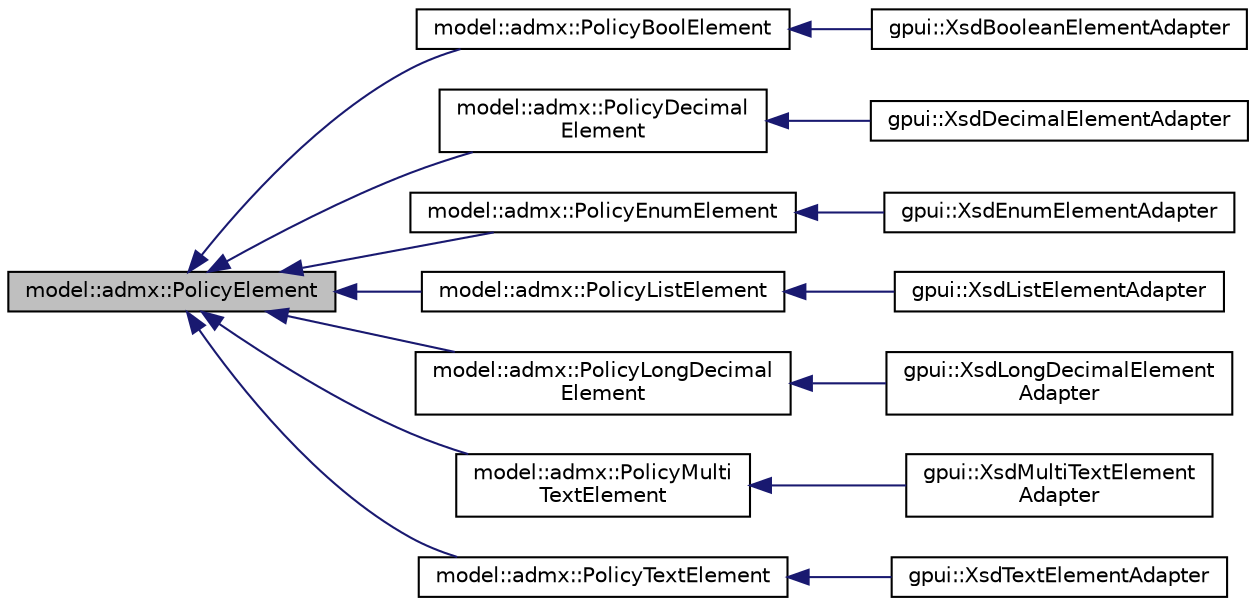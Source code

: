 digraph "model::admx::PolicyElement"
{
 // LATEX_PDF_SIZE
  edge [fontname="Helvetica",fontsize="10",labelfontname="Helvetica",labelfontsize="10"];
  node [fontname="Helvetica",fontsize="10",shape=record];
  rankdir="LR";
  Node1 [label="model::admx::PolicyElement",height=0.2,width=0.4,color="black", fillcolor="grey75", style="filled", fontcolor="black",tooltip="The PolicyElement class represents the types of optional parameters defined in a policy setting."];
  Node1 -> Node2 [dir="back",color="midnightblue",fontsize="10",style="solid",fontname="Helvetica"];
  Node2 [label="model::admx::PolicyBoolElement",height=0.2,width=0.4,color="black", fillcolor="white", style="filled",URL="$classmodel_1_1admx_1_1_policy_bool_element.html",tooltip="A choice element in a policy with associated values for the true and false cases."];
  Node2 -> Node3 [dir="back",color="midnightblue",fontsize="10",style="solid",fontname="Helvetica"];
  Node3 [label="gpui::XsdBooleanElementAdapter",height=0.2,width=0.4,color="black", fillcolor="white", style="filled",URL="$classgpui_1_1_xsd_boolean_element_adapter.html",tooltip=" "];
  Node1 -> Node4 [dir="back",color="midnightblue",fontsize="10",style="solid",fontname="Helvetica"];
  Node4 [label="model::admx::PolicyDecimal\lElement",height=0.2,width=0.4,color="black", fillcolor="white", style="filled",URL="$classmodel_1_1admx_1_1_policy_decimal_element.html",tooltip="A number/decimal element in a policy. The value can be stored in either a numeric or string represent..."];
  Node4 -> Node5 [dir="back",color="midnightblue",fontsize="10",style="solid",fontname="Helvetica"];
  Node5 [label="gpui::XsdDecimalElementAdapter",height=0.2,width=0.4,color="black", fillcolor="white", style="filled",URL="$classgpui_1_1_xsd_decimal_element_adapter.html",tooltip=" "];
  Node1 -> Node6 [dir="back",color="midnightblue",fontsize="10",style="solid",fontname="Helvetica"];
  Node6 [label="model::admx::PolicyEnumElement",height=0.2,width=0.4,color="black", fillcolor="white", style="filled",URL="$classmodel_1_1admx_1_1_policy_enum_element.html",tooltip="An enumeration element in a policy."];
  Node6 -> Node7 [dir="back",color="midnightblue",fontsize="10",style="solid",fontname="Helvetica"];
  Node7 [label="gpui::XsdEnumElementAdapter",height=0.2,width=0.4,color="black", fillcolor="white", style="filled",URL="$classgpui_1_1_xsd_enum_element_adapter.html",tooltip=" "];
  Node1 -> Node8 [dir="back",color="midnightblue",fontsize="10",style="solid",fontname="Helvetica"];
  Node8 [label="model::admx::PolicyListElement",height=0.2,width=0.4,color="black", fillcolor="white", style="filled",URL="$classmodel_1_1admx_1_1_policy_list_element.html",tooltip="The PolicyListElement class sets a list of different registry subkeys when a policy setting is enable..."];
  Node8 -> Node9 [dir="back",color="midnightblue",fontsize="10",style="solid",fontname="Helvetica"];
  Node9 [label="gpui::XsdListElementAdapter",height=0.2,width=0.4,color="black", fillcolor="white", style="filled",URL="$classgpui_1_1_xsd_list_element_adapter.html",tooltip=" "];
  Node1 -> Node10 [dir="back",color="midnightblue",fontsize="10",style="solid",fontname="Helvetica"];
  Node10 [label="model::admx::PolicyLongDecimal\lElement",height=0.2,width=0.4,color="black", fillcolor="white", style="filled",URL="$classmodel_1_1admx_1_1_policy_long_decimal_element.html",tooltip="A QWORD (64-bit unsigned integer) number/decimal element in a policy."];
  Node10 -> Node11 [dir="back",color="midnightblue",fontsize="10",style="solid",fontname="Helvetica"];
  Node11 [label="gpui::XsdLongDecimalElement\lAdapter",height=0.2,width=0.4,color="black", fillcolor="white", style="filled",URL="$classgpui_1_1_xsd_long_decimal_element_adapter.html",tooltip=" "];
  Node1 -> Node12 [dir="back",color="midnightblue",fontsize="10",style="solid",fontname="Helvetica"];
  Node12 [label="model::admx::PolicyMulti\lTextElement",height=0.2,width=0.4,color="black", fillcolor="white", style="filled",URL="$classmodel_1_1admx_1_1_policy_multi_text_element.html",tooltip="The PolicyMultiTextElement class represents a multi-text element in a policy."];
  Node12 -> Node13 [dir="back",color="midnightblue",fontsize="10",style="solid",fontname="Helvetica"];
  Node13 [label="gpui::XsdMultiTextElement\lAdapter",height=0.2,width=0.4,color="black", fillcolor="white", style="filled",URL="$classgpui_1_1_xsd_multi_text_element_adapter.html",tooltip=" "];
  Node1 -> Node14 [dir="back",color="midnightblue",fontsize="10",style="solid",fontname="Helvetica"];
  Node14 [label="model::admx::PolicyTextElement",height=0.2,width=0.4,color="black", fillcolor="white", style="filled",URL="$classmodel_1_1admx_1_1_policy_text_element.html",tooltip="The PolicyTextElement class represents a text element in a policy."];
  Node14 -> Node15 [dir="back",color="midnightblue",fontsize="10",style="solid",fontname="Helvetica"];
  Node15 [label="gpui::XsdTextElementAdapter",height=0.2,width=0.4,color="black", fillcolor="white", style="filled",URL="$classgpui_1_1_xsd_text_element_adapter.html",tooltip=" "];
}
